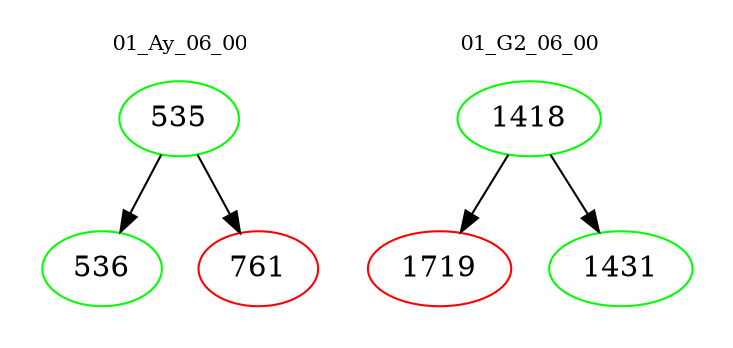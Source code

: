 digraph{
subgraph cluster_0 {
color = white
label = "01_Ay_06_00";
fontsize=10;
T0_535 [label="535", color="green"]
T0_535 -> T0_536 [color="black"]
T0_536 [label="536", color="green"]
T0_535 -> T0_761 [color="black"]
T0_761 [label="761", color="red"]
}
subgraph cluster_1 {
color = white
label = "01_G2_06_00";
fontsize=10;
T1_1418 [label="1418", color="green"]
T1_1418 -> T1_1719 [color="black"]
T1_1719 [label="1719", color="red"]
T1_1418 -> T1_1431 [color="black"]
T1_1431 [label="1431", color="green"]
}
}

